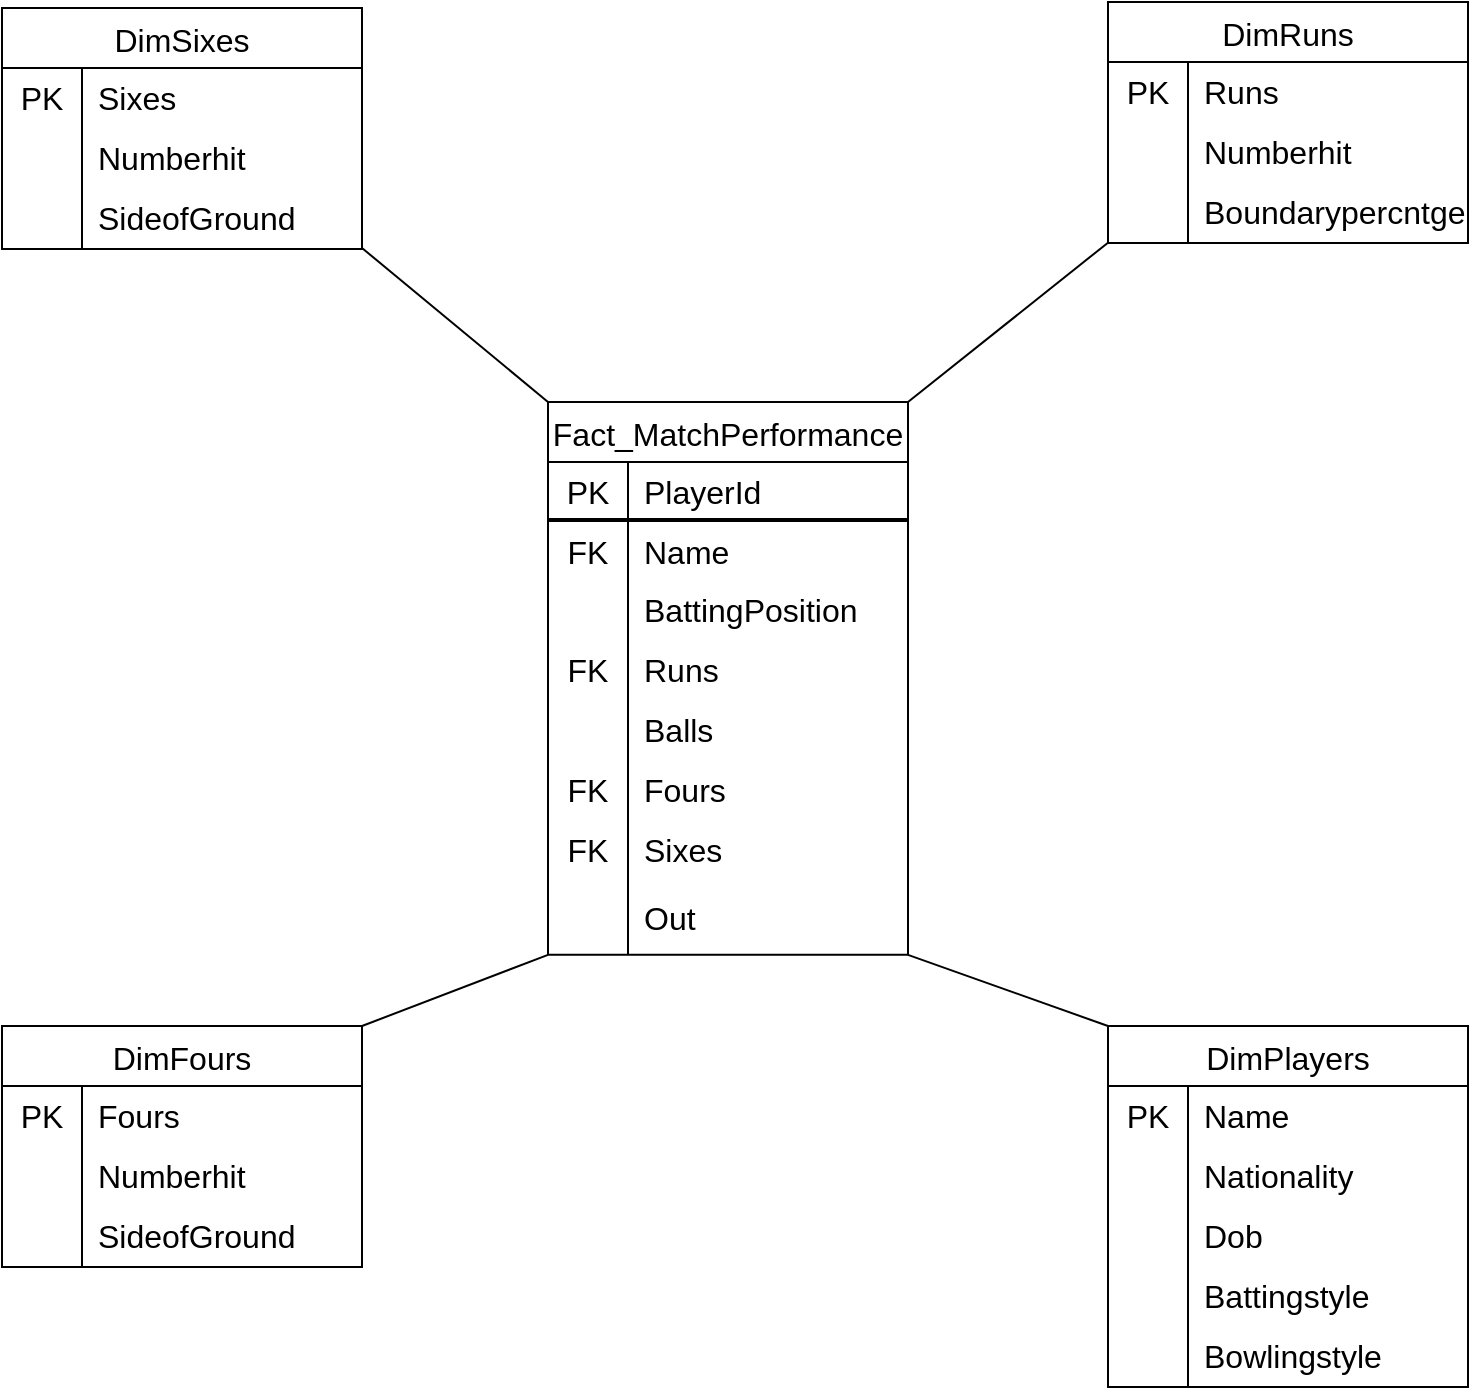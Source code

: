 <mxfile version="22.1.4" type="device">
  <diagram name="Page-1" id="H5CghPXGnOloKTKKzgU8">
    <mxGraphModel dx="81" dy="45" grid="0" gridSize="10" guides="1" tooltips="1" connect="1" arrows="1" fold="1" page="0" pageScale="1" pageWidth="850" pageHeight="1100" math="0" shadow="0">
      <root>
        <mxCell id="0" />
        <mxCell id="1" parent="0" />
        <mxCell id="o7xLJKJ5I_x6CWPfIabL-2" value="Fact_MatchPerformance" style="shape=table;startSize=30;container=1;collapsible=0;childLayout=tableLayout;fixedRows=1;rowLines=0;fontStyle=0;strokeColor=default;fontSize=16;" vertex="1" parent="1">
          <mxGeometry x="278" y="455" width="180" height="276.417" as="geometry" />
        </mxCell>
        <mxCell id="o7xLJKJ5I_x6CWPfIabL-3" value="" style="shape=tableRow;horizontal=0;startSize=0;swimlaneHead=0;swimlaneBody=0;top=0;left=0;bottom=0;right=0;collapsible=0;dropTarget=0;fillColor=none;points=[[0,0.5],[1,0.5]];portConstraint=eastwest;strokeColor=inherit;fontSize=16;" vertex="1" parent="o7xLJKJ5I_x6CWPfIabL-2">
          <mxGeometry y="30" width="180" height="30" as="geometry" />
        </mxCell>
        <mxCell id="o7xLJKJ5I_x6CWPfIabL-4" value="PK" style="shape=partialRectangle;html=1;whiteSpace=wrap;connectable=0;fillColor=none;top=0;left=0;bottom=0;right=0;overflow=hidden;pointerEvents=1;strokeColor=inherit;fontSize=16;" vertex="1" parent="o7xLJKJ5I_x6CWPfIabL-3">
          <mxGeometry width="40" height="30" as="geometry">
            <mxRectangle width="40" height="30" as="alternateBounds" />
          </mxGeometry>
        </mxCell>
        <mxCell id="o7xLJKJ5I_x6CWPfIabL-5" value="PlayerId" style="shape=partialRectangle;html=1;whiteSpace=wrap;connectable=0;fillColor=none;top=0;left=0;bottom=0;right=0;align=left;spacingLeft=6;overflow=hidden;strokeColor=inherit;fontSize=16;" vertex="1" parent="o7xLJKJ5I_x6CWPfIabL-3">
          <mxGeometry x="40" width="140" height="30" as="geometry">
            <mxRectangle width="140" height="30" as="alternateBounds" />
          </mxGeometry>
        </mxCell>
        <mxCell id="o7xLJKJ5I_x6CWPfIabL-6" value="" style="shape=tableRow;horizontal=0;startSize=0;swimlaneHead=0;swimlaneBody=0;top=0;left=0;bottom=0;right=0;collapsible=0;dropTarget=0;fillColor=none;points=[[0,0.5],[1,0.5]];portConstraint=eastwest;strokeColor=inherit;fontSize=16;" vertex="1" parent="o7xLJKJ5I_x6CWPfIabL-2">
          <mxGeometry y="60" width="180" height="29" as="geometry" />
        </mxCell>
        <mxCell id="o7xLJKJ5I_x6CWPfIabL-7" value="FK" style="shape=partialRectangle;html=1;whiteSpace=wrap;connectable=0;fillColor=none;top=0;left=0;bottom=0;right=0;overflow=hidden;strokeColor=inherit;fontSize=16;" vertex="1" parent="o7xLJKJ5I_x6CWPfIabL-6">
          <mxGeometry width="40" height="29" as="geometry">
            <mxRectangle width="40" height="29" as="alternateBounds" />
          </mxGeometry>
        </mxCell>
        <mxCell id="o7xLJKJ5I_x6CWPfIabL-8" value="Name" style="shape=partialRectangle;html=1;whiteSpace=wrap;connectable=0;fillColor=none;top=0;left=0;bottom=0;right=0;align=left;spacingLeft=6;overflow=hidden;strokeColor=inherit;fontSize=16;" vertex="1" parent="o7xLJKJ5I_x6CWPfIabL-6">
          <mxGeometry x="40" width="140" height="29" as="geometry">
            <mxRectangle width="140" height="29" as="alternateBounds" />
          </mxGeometry>
        </mxCell>
        <mxCell id="o7xLJKJ5I_x6CWPfIabL-9" value="" style="shape=tableRow;horizontal=0;startSize=0;swimlaneHead=0;swimlaneBody=0;top=0;left=0;bottom=0;right=0;collapsible=0;dropTarget=0;fillColor=none;points=[[0,0.5],[1,0.5]];portConstraint=eastwest;strokeColor=inherit;fontSize=16;" vertex="1" parent="o7xLJKJ5I_x6CWPfIabL-2">
          <mxGeometry y="89" width="180" height="30" as="geometry" />
        </mxCell>
        <mxCell id="o7xLJKJ5I_x6CWPfIabL-10" value="" style="shape=partialRectangle;html=1;whiteSpace=wrap;connectable=0;fillColor=none;top=0;left=0;bottom=0;right=0;overflow=hidden;strokeColor=inherit;fontSize=16;" vertex="1" parent="o7xLJKJ5I_x6CWPfIabL-9">
          <mxGeometry width="40" height="30" as="geometry">
            <mxRectangle width="40" height="30" as="alternateBounds" />
          </mxGeometry>
        </mxCell>
        <mxCell id="o7xLJKJ5I_x6CWPfIabL-11" value="BattingPosition" style="shape=partialRectangle;html=1;whiteSpace=wrap;connectable=0;fillColor=none;top=0;left=0;bottom=0;right=0;align=left;spacingLeft=6;overflow=hidden;strokeColor=inherit;fontSize=16;" vertex="1" parent="o7xLJKJ5I_x6CWPfIabL-9">
          <mxGeometry x="40" width="140" height="30" as="geometry">
            <mxRectangle width="140" height="30" as="alternateBounds" />
          </mxGeometry>
        </mxCell>
        <mxCell id="o7xLJKJ5I_x6CWPfIabL-22" value="" style="shape=tableRow;horizontal=0;startSize=0;swimlaneHead=0;swimlaneBody=0;top=0;left=0;bottom=0;right=0;collapsible=0;dropTarget=0;fillColor=none;points=[[0,0.5],[1,0.5]];portConstraint=eastwest;strokeColor=inherit;fontSize=16;" vertex="1" parent="o7xLJKJ5I_x6CWPfIabL-2">
          <mxGeometry y="119" width="180" height="30" as="geometry" />
        </mxCell>
        <mxCell id="o7xLJKJ5I_x6CWPfIabL-23" value="FK" style="shape=partialRectangle;html=1;whiteSpace=wrap;connectable=0;fillColor=none;top=0;left=0;bottom=0;right=0;overflow=hidden;strokeColor=inherit;fontSize=16;" vertex="1" parent="o7xLJKJ5I_x6CWPfIabL-22">
          <mxGeometry width="40" height="30" as="geometry">
            <mxRectangle width="40" height="30" as="alternateBounds" />
          </mxGeometry>
        </mxCell>
        <mxCell id="o7xLJKJ5I_x6CWPfIabL-24" value="Runs" style="shape=partialRectangle;html=1;whiteSpace=wrap;connectable=0;fillColor=none;top=0;left=0;bottom=0;right=0;align=left;spacingLeft=6;overflow=hidden;strokeColor=inherit;fontSize=16;" vertex="1" parent="o7xLJKJ5I_x6CWPfIabL-22">
          <mxGeometry x="40" width="140" height="30" as="geometry">
            <mxRectangle width="140" height="30" as="alternateBounds" />
          </mxGeometry>
        </mxCell>
        <mxCell id="o7xLJKJ5I_x6CWPfIabL-38" value="" style="shape=tableRow;horizontal=0;startSize=0;swimlaneHead=0;swimlaneBody=0;top=0;left=0;bottom=0;right=0;collapsible=0;dropTarget=0;fillColor=none;points=[[0,0.5],[1,0.5]];portConstraint=eastwest;strokeColor=inherit;fontSize=16;" vertex="1" parent="o7xLJKJ5I_x6CWPfIabL-2">
          <mxGeometry y="149" width="180" height="30" as="geometry" />
        </mxCell>
        <mxCell id="o7xLJKJ5I_x6CWPfIabL-39" value="" style="shape=partialRectangle;html=1;whiteSpace=wrap;connectable=0;fillColor=none;top=0;left=0;bottom=0;right=0;overflow=hidden;strokeColor=inherit;fontSize=16;" vertex="1" parent="o7xLJKJ5I_x6CWPfIabL-38">
          <mxGeometry width="40" height="30" as="geometry">
            <mxRectangle width="40" height="30" as="alternateBounds" />
          </mxGeometry>
        </mxCell>
        <mxCell id="o7xLJKJ5I_x6CWPfIabL-40" value="Balls" style="shape=partialRectangle;html=1;whiteSpace=wrap;connectable=0;fillColor=none;top=0;left=0;bottom=0;right=0;align=left;spacingLeft=6;overflow=hidden;strokeColor=inherit;fontSize=16;" vertex="1" parent="o7xLJKJ5I_x6CWPfIabL-38">
          <mxGeometry x="40" width="140" height="30" as="geometry">
            <mxRectangle width="140" height="30" as="alternateBounds" />
          </mxGeometry>
        </mxCell>
        <mxCell id="o7xLJKJ5I_x6CWPfIabL-41" value="" style="shape=tableRow;horizontal=0;startSize=0;swimlaneHead=0;swimlaneBody=0;top=0;left=0;bottom=0;right=0;collapsible=0;dropTarget=0;fillColor=none;points=[[0,0.5],[1,0.5]];portConstraint=eastwest;strokeColor=inherit;fontSize=16;" vertex="1" parent="o7xLJKJ5I_x6CWPfIabL-2">
          <mxGeometry y="179" width="180" height="30" as="geometry" />
        </mxCell>
        <mxCell id="o7xLJKJ5I_x6CWPfIabL-42" value="FK" style="shape=partialRectangle;html=1;whiteSpace=wrap;connectable=0;fillColor=none;top=0;left=0;bottom=0;right=0;overflow=hidden;strokeColor=inherit;fontSize=16;" vertex="1" parent="o7xLJKJ5I_x6CWPfIabL-41">
          <mxGeometry width="40" height="30" as="geometry">
            <mxRectangle width="40" height="30" as="alternateBounds" />
          </mxGeometry>
        </mxCell>
        <mxCell id="o7xLJKJ5I_x6CWPfIabL-43" value="Fours" style="shape=partialRectangle;html=1;whiteSpace=wrap;connectable=0;fillColor=none;top=0;left=0;bottom=0;right=0;align=left;spacingLeft=6;overflow=hidden;strokeColor=inherit;fontSize=16;" vertex="1" parent="o7xLJKJ5I_x6CWPfIabL-41">
          <mxGeometry x="40" width="140" height="30" as="geometry">
            <mxRectangle width="140" height="30" as="alternateBounds" />
          </mxGeometry>
        </mxCell>
        <mxCell id="o7xLJKJ5I_x6CWPfIabL-44" value="" style="shape=tableRow;horizontal=0;startSize=0;swimlaneHead=0;swimlaneBody=0;top=0;left=0;bottom=0;right=0;collapsible=0;dropTarget=0;fillColor=none;points=[[0,0.5],[1,0.5]];portConstraint=eastwest;strokeColor=inherit;fontSize=16;" vertex="1" parent="o7xLJKJ5I_x6CWPfIabL-2">
          <mxGeometry y="209" width="180" height="30" as="geometry" />
        </mxCell>
        <mxCell id="o7xLJKJ5I_x6CWPfIabL-45" value="FK" style="shape=partialRectangle;html=1;whiteSpace=wrap;connectable=0;fillColor=none;top=0;left=0;bottom=0;right=0;overflow=hidden;strokeColor=inherit;fontSize=16;" vertex="1" parent="o7xLJKJ5I_x6CWPfIabL-44">
          <mxGeometry width="40" height="30" as="geometry">
            <mxRectangle width="40" height="30" as="alternateBounds" />
          </mxGeometry>
        </mxCell>
        <mxCell id="o7xLJKJ5I_x6CWPfIabL-46" value="Sixes" style="shape=partialRectangle;html=1;whiteSpace=wrap;connectable=0;fillColor=none;top=0;left=0;bottom=0;right=0;align=left;spacingLeft=6;overflow=hidden;strokeColor=inherit;fontSize=16;" vertex="1" parent="o7xLJKJ5I_x6CWPfIabL-44">
          <mxGeometry x="40" width="140" height="30" as="geometry">
            <mxRectangle width="140" height="30" as="alternateBounds" />
          </mxGeometry>
        </mxCell>
        <mxCell id="o7xLJKJ5I_x6CWPfIabL-47" value="" style="shape=tableRow;horizontal=0;startSize=0;swimlaneHead=0;swimlaneBody=0;top=0;left=0;bottom=0;right=0;collapsible=0;dropTarget=0;fillColor=none;points=[[0,0.5],[1,0.5]];portConstraint=eastwest;strokeColor=inherit;fontSize=16;" vertex="1" parent="o7xLJKJ5I_x6CWPfIabL-2">
          <mxGeometry y="239" width="180" height="37" as="geometry" />
        </mxCell>
        <mxCell id="o7xLJKJ5I_x6CWPfIabL-48" value="" style="shape=partialRectangle;html=1;whiteSpace=wrap;connectable=0;fillColor=none;top=0;left=0;bottom=0;right=0;overflow=hidden;strokeColor=inherit;fontSize=16;" vertex="1" parent="o7xLJKJ5I_x6CWPfIabL-47">
          <mxGeometry width="40" height="37" as="geometry">
            <mxRectangle width="40" height="37" as="alternateBounds" />
          </mxGeometry>
        </mxCell>
        <mxCell id="o7xLJKJ5I_x6CWPfIabL-49" value="Out" style="shape=partialRectangle;html=1;whiteSpace=wrap;connectable=0;fillColor=none;top=0;left=0;bottom=0;right=0;align=left;spacingLeft=6;overflow=hidden;strokeColor=inherit;fontSize=16;" vertex="1" parent="o7xLJKJ5I_x6CWPfIabL-47">
          <mxGeometry x="40" width="140" height="37" as="geometry">
            <mxRectangle width="140" height="37" as="alternateBounds" />
          </mxGeometry>
        </mxCell>
        <mxCell id="o7xLJKJ5I_x6CWPfIabL-56" value="DimPlayers" style="shape=table;startSize=30;container=1;collapsible=0;childLayout=tableLayout;fixedRows=1;rowLines=0;fontStyle=0;strokeColor=default;fontSize=16;" vertex="1" parent="1">
          <mxGeometry x="558" y="767" width="180" height="180.5" as="geometry" />
        </mxCell>
        <mxCell id="o7xLJKJ5I_x6CWPfIabL-60" value="" style="shape=tableRow;horizontal=0;startSize=0;swimlaneHead=0;swimlaneBody=0;top=0;left=0;bottom=0;right=0;collapsible=0;dropTarget=0;fillColor=none;points=[[0,0.5],[1,0.5]];portConstraint=eastwest;strokeColor=inherit;fontSize=16;" vertex="1" parent="o7xLJKJ5I_x6CWPfIabL-56">
          <mxGeometry y="30" width="180" height="30" as="geometry" />
        </mxCell>
        <mxCell id="o7xLJKJ5I_x6CWPfIabL-61" value="PK" style="shape=partialRectangle;html=1;whiteSpace=wrap;connectable=0;fillColor=none;top=0;left=0;bottom=0;right=0;overflow=hidden;strokeColor=inherit;fontSize=16;" vertex="1" parent="o7xLJKJ5I_x6CWPfIabL-60">
          <mxGeometry width="40" height="30" as="geometry">
            <mxRectangle width="40" height="30" as="alternateBounds" />
          </mxGeometry>
        </mxCell>
        <mxCell id="o7xLJKJ5I_x6CWPfIabL-62" value="Name" style="shape=partialRectangle;html=1;whiteSpace=wrap;connectable=0;fillColor=none;top=0;left=0;bottom=0;right=0;align=left;spacingLeft=6;overflow=hidden;strokeColor=inherit;fontSize=16;" vertex="1" parent="o7xLJKJ5I_x6CWPfIabL-60">
          <mxGeometry x="40" width="140" height="30" as="geometry">
            <mxRectangle width="140" height="30" as="alternateBounds" />
          </mxGeometry>
        </mxCell>
        <mxCell id="o7xLJKJ5I_x6CWPfIabL-63" value="" style="shape=tableRow;horizontal=0;startSize=0;swimlaneHead=0;swimlaneBody=0;top=0;left=0;bottom=0;right=0;collapsible=0;dropTarget=0;fillColor=none;points=[[0,0.5],[1,0.5]];portConstraint=eastwest;strokeColor=inherit;fontSize=16;" vertex="1" parent="o7xLJKJ5I_x6CWPfIabL-56">
          <mxGeometry y="60" width="180" height="30" as="geometry" />
        </mxCell>
        <mxCell id="o7xLJKJ5I_x6CWPfIabL-64" value="" style="shape=partialRectangle;html=1;whiteSpace=wrap;connectable=0;fillColor=none;top=0;left=0;bottom=0;right=0;overflow=hidden;strokeColor=inherit;fontSize=16;" vertex="1" parent="o7xLJKJ5I_x6CWPfIabL-63">
          <mxGeometry width="40" height="30" as="geometry">
            <mxRectangle width="40" height="30" as="alternateBounds" />
          </mxGeometry>
        </mxCell>
        <mxCell id="o7xLJKJ5I_x6CWPfIabL-65" value="Nationality" style="shape=partialRectangle;html=1;whiteSpace=wrap;connectable=0;fillColor=none;top=0;left=0;bottom=0;right=0;align=left;spacingLeft=6;overflow=hidden;strokeColor=inherit;fontSize=16;" vertex="1" parent="o7xLJKJ5I_x6CWPfIabL-63">
          <mxGeometry x="40" width="140" height="30" as="geometry">
            <mxRectangle width="140" height="30" as="alternateBounds" />
          </mxGeometry>
        </mxCell>
        <mxCell id="o7xLJKJ5I_x6CWPfIabL-66" value="" style="shape=tableRow;horizontal=0;startSize=0;swimlaneHead=0;swimlaneBody=0;top=0;left=0;bottom=0;right=0;collapsible=0;dropTarget=0;fillColor=none;points=[[0,0.5],[1,0.5]];portConstraint=eastwest;strokeColor=inherit;fontSize=16;" vertex="1" parent="o7xLJKJ5I_x6CWPfIabL-56">
          <mxGeometry y="90" width="180" height="30" as="geometry" />
        </mxCell>
        <mxCell id="o7xLJKJ5I_x6CWPfIabL-67" value="" style="shape=partialRectangle;html=1;whiteSpace=wrap;connectable=0;fillColor=none;top=0;left=0;bottom=0;right=0;overflow=hidden;strokeColor=inherit;fontSize=16;" vertex="1" parent="o7xLJKJ5I_x6CWPfIabL-66">
          <mxGeometry width="40" height="30" as="geometry">
            <mxRectangle width="40" height="30" as="alternateBounds" />
          </mxGeometry>
        </mxCell>
        <mxCell id="o7xLJKJ5I_x6CWPfIabL-68" value="Dob" style="shape=partialRectangle;html=1;whiteSpace=wrap;connectable=0;fillColor=none;top=0;left=0;bottom=0;right=0;align=left;spacingLeft=6;overflow=hidden;strokeColor=inherit;fontSize=16;" vertex="1" parent="o7xLJKJ5I_x6CWPfIabL-66">
          <mxGeometry x="40" width="140" height="30" as="geometry">
            <mxRectangle width="140" height="30" as="alternateBounds" />
          </mxGeometry>
        </mxCell>
        <mxCell id="o7xLJKJ5I_x6CWPfIabL-69" value="" style="shape=tableRow;horizontal=0;startSize=0;swimlaneHead=0;swimlaneBody=0;top=0;left=0;bottom=0;right=0;collapsible=0;dropTarget=0;fillColor=none;points=[[0,0.5],[1,0.5]];portConstraint=eastwest;strokeColor=inherit;fontSize=16;" vertex="1" parent="o7xLJKJ5I_x6CWPfIabL-56">
          <mxGeometry y="120" width="180" height="30" as="geometry" />
        </mxCell>
        <mxCell id="o7xLJKJ5I_x6CWPfIabL-70" value="" style="shape=partialRectangle;html=1;whiteSpace=wrap;connectable=0;fillColor=none;top=0;left=0;bottom=0;right=0;overflow=hidden;strokeColor=inherit;fontSize=16;" vertex="1" parent="o7xLJKJ5I_x6CWPfIabL-69">
          <mxGeometry width="40" height="30" as="geometry">
            <mxRectangle width="40" height="30" as="alternateBounds" />
          </mxGeometry>
        </mxCell>
        <mxCell id="o7xLJKJ5I_x6CWPfIabL-71" value="Battingstyle" style="shape=partialRectangle;html=1;whiteSpace=wrap;connectable=0;fillColor=none;top=0;left=0;bottom=0;right=0;align=left;spacingLeft=6;overflow=hidden;strokeColor=inherit;fontSize=16;" vertex="1" parent="o7xLJKJ5I_x6CWPfIabL-69">
          <mxGeometry x="40" width="140" height="30" as="geometry">
            <mxRectangle width="140" height="30" as="alternateBounds" />
          </mxGeometry>
        </mxCell>
        <mxCell id="o7xLJKJ5I_x6CWPfIabL-72" value="" style="shape=tableRow;horizontal=0;startSize=0;swimlaneHead=0;swimlaneBody=0;top=0;left=0;bottom=0;right=0;collapsible=0;dropTarget=0;fillColor=none;points=[[0,0.5],[1,0.5]];portConstraint=eastwest;strokeColor=inherit;fontSize=16;" vertex="1" parent="o7xLJKJ5I_x6CWPfIabL-56">
          <mxGeometry y="150" width="180" height="30" as="geometry" />
        </mxCell>
        <mxCell id="o7xLJKJ5I_x6CWPfIabL-73" value="" style="shape=partialRectangle;html=1;whiteSpace=wrap;connectable=0;fillColor=none;top=0;left=0;bottom=0;right=0;overflow=hidden;strokeColor=inherit;fontSize=16;" vertex="1" parent="o7xLJKJ5I_x6CWPfIabL-72">
          <mxGeometry width="40" height="30" as="geometry">
            <mxRectangle width="40" height="30" as="alternateBounds" />
          </mxGeometry>
        </mxCell>
        <mxCell id="o7xLJKJ5I_x6CWPfIabL-74" value="Bowlingstyle" style="shape=partialRectangle;html=1;whiteSpace=wrap;connectable=0;fillColor=none;top=0;left=0;bottom=0;right=0;align=left;spacingLeft=6;overflow=hidden;strokeColor=inherit;fontSize=16;" vertex="1" parent="o7xLJKJ5I_x6CWPfIabL-72">
          <mxGeometry x="40" width="140" height="30" as="geometry">
            <mxRectangle width="140" height="30" as="alternateBounds" />
          </mxGeometry>
        </mxCell>
        <mxCell id="o7xLJKJ5I_x6CWPfIabL-81" value="" style="line;strokeWidth=2;html=1;" vertex="1" parent="1">
          <mxGeometry x="278" y="509" width="180" height="10" as="geometry" />
        </mxCell>
        <mxCell id="o7xLJKJ5I_x6CWPfIabL-83" value="DimFours" style="shape=table;startSize=30;container=1;collapsible=0;childLayout=tableLayout;fixedRows=1;rowLines=0;fontStyle=0;strokeColor=default;fontSize=16;" vertex="1" parent="1">
          <mxGeometry x="5" y="767" width="180" height="120.5" as="geometry" />
        </mxCell>
        <mxCell id="o7xLJKJ5I_x6CWPfIabL-87" value="" style="shape=tableRow;horizontal=0;startSize=0;swimlaneHead=0;swimlaneBody=0;top=0;left=0;bottom=0;right=0;collapsible=0;dropTarget=0;fillColor=none;points=[[0,0.5],[1,0.5]];portConstraint=eastwest;strokeColor=inherit;fontSize=16;" vertex="1" parent="o7xLJKJ5I_x6CWPfIabL-83">
          <mxGeometry y="30" width="180" height="30" as="geometry" />
        </mxCell>
        <mxCell id="o7xLJKJ5I_x6CWPfIabL-88" value="PK" style="shape=partialRectangle;html=1;whiteSpace=wrap;connectable=0;fillColor=none;top=0;left=0;bottom=0;right=0;overflow=hidden;strokeColor=inherit;fontSize=16;" vertex="1" parent="o7xLJKJ5I_x6CWPfIabL-87">
          <mxGeometry width="40" height="30" as="geometry">
            <mxRectangle width="40" height="30" as="alternateBounds" />
          </mxGeometry>
        </mxCell>
        <mxCell id="o7xLJKJ5I_x6CWPfIabL-89" value="Fours" style="shape=partialRectangle;html=1;whiteSpace=wrap;connectable=0;fillColor=none;top=0;left=0;bottom=0;right=0;align=left;spacingLeft=6;overflow=hidden;strokeColor=inherit;fontSize=16;" vertex="1" parent="o7xLJKJ5I_x6CWPfIabL-87">
          <mxGeometry x="40" width="140" height="30" as="geometry">
            <mxRectangle width="140" height="30" as="alternateBounds" />
          </mxGeometry>
        </mxCell>
        <mxCell id="o7xLJKJ5I_x6CWPfIabL-90" value="" style="shape=tableRow;horizontal=0;startSize=0;swimlaneHead=0;swimlaneBody=0;top=0;left=0;bottom=0;right=0;collapsible=0;dropTarget=0;fillColor=none;points=[[0,0.5],[1,0.5]];portConstraint=eastwest;strokeColor=inherit;fontSize=16;" vertex="1" parent="o7xLJKJ5I_x6CWPfIabL-83">
          <mxGeometry y="60" width="180" height="30" as="geometry" />
        </mxCell>
        <mxCell id="o7xLJKJ5I_x6CWPfIabL-91" value="" style="shape=partialRectangle;html=1;whiteSpace=wrap;connectable=0;fillColor=none;top=0;left=0;bottom=0;right=0;overflow=hidden;strokeColor=inherit;fontSize=16;" vertex="1" parent="o7xLJKJ5I_x6CWPfIabL-90">
          <mxGeometry width="40" height="30" as="geometry">
            <mxRectangle width="40" height="30" as="alternateBounds" />
          </mxGeometry>
        </mxCell>
        <mxCell id="o7xLJKJ5I_x6CWPfIabL-92" value="Numberhit" style="shape=partialRectangle;html=1;whiteSpace=wrap;connectable=0;fillColor=none;top=0;left=0;bottom=0;right=0;align=left;spacingLeft=6;overflow=hidden;strokeColor=inherit;fontSize=16;" vertex="1" parent="o7xLJKJ5I_x6CWPfIabL-90">
          <mxGeometry x="40" width="140" height="30" as="geometry">
            <mxRectangle width="140" height="30" as="alternateBounds" />
          </mxGeometry>
        </mxCell>
        <mxCell id="o7xLJKJ5I_x6CWPfIabL-93" value="" style="shape=tableRow;horizontal=0;startSize=0;swimlaneHead=0;swimlaneBody=0;top=0;left=0;bottom=0;right=0;collapsible=0;dropTarget=0;fillColor=none;points=[[0,0.5],[1,0.5]];portConstraint=eastwest;strokeColor=inherit;fontSize=16;" vertex="1" parent="o7xLJKJ5I_x6CWPfIabL-83">
          <mxGeometry y="90" width="180" height="30" as="geometry" />
        </mxCell>
        <mxCell id="o7xLJKJ5I_x6CWPfIabL-94" value="" style="shape=partialRectangle;html=1;whiteSpace=wrap;connectable=0;fillColor=none;top=0;left=0;bottom=0;right=0;overflow=hidden;strokeColor=inherit;fontSize=16;" vertex="1" parent="o7xLJKJ5I_x6CWPfIabL-93">
          <mxGeometry width="40" height="30" as="geometry">
            <mxRectangle width="40" height="30" as="alternateBounds" />
          </mxGeometry>
        </mxCell>
        <mxCell id="o7xLJKJ5I_x6CWPfIabL-95" value="SideofGround" style="shape=partialRectangle;html=1;whiteSpace=wrap;connectable=0;fillColor=none;top=0;left=0;bottom=0;right=0;align=left;spacingLeft=6;overflow=hidden;strokeColor=inherit;fontSize=16;" vertex="1" parent="o7xLJKJ5I_x6CWPfIabL-93">
          <mxGeometry x="40" width="140" height="30" as="geometry">
            <mxRectangle width="140" height="30" as="alternateBounds" />
          </mxGeometry>
        </mxCell>
        <mxCell id="o7xLJKJ5I_x6CWPfIabL-99" value="DimSixes" style="shape=table;startSize=30;container=1;collapsible=0;childLayout=tableLayout;fixedRows=1;rowLines=0;fontStyle=0;strokeColor=default;fontSize=16;" vertex="1" parent="1">
          <mxGeometry x="5" y="258" width="180" height="120.5" as="geometry" />
        </mxCell>
        <mxCell id="o7xLJKJ5I_x6CWPfIabL-100" value="" style="shape=tableRow;horizontal=0;startSize=0;swimlaneHead=0;swimlaneBody=0;top=0;left=0;bottom=0;right=0;collapsible=0;dropTarget=0;fillColor=none;points=[[0,0.5],[1,0.5]];portConstraint=eastwest;strokeColor=inherit;fontSize=16;" vertex="1" parent="o7xLJKJ5I_x6CWPfIabL-99">
          <mxGeometry y="30" width="180" height="30" as="geometry" />
        </mxCell>
        <mxCell id="o7xLJKJ5I_x6CWPfIabL-101" value="PK" style="shape=partialRectangle;html=1;whiteSpace=wrap;connectable=0;fillColor=none;top=0;left=0;bottom=0;right=0;overflow=hidden;strokeColor=inherit;fontSize=16;" vertex="1" parent="o7xLJKJ5I_x6CWPfIabL-100">
          <mxGeometry width="40" height="30" as="geometry">
            <mxRectangle width="40" height="30" as="alternateBounds" />
          </mxGeometry>
        </mxCell>
        <mxCell id="o7xLJKJ5I_x6CWPfIabL-102" value="Sixes" style="shape=partialRectangle;html=1;whiteSpace=wrap;connectable=0;fillColor=none;top=0;left=0;bottom=0;right=0;align=left;spacingLeft=6;overflow=hidden;strokeColor=inherit;fontSize=16;" vertex="1" parent="o7xLJKJ5I_x6CWPfIabL-100">
          <mxGeometry x="40" width="140" height="30" as="geometry">
            <mxRectangle width="140" height="30" as="alternateBounds" />
          </mxGeometry>
        </mxCell>
        <mxCell id="o7xLJKJ5I_x6CWPfIabL-103" value="" style="shape=tableRow;horizontal=0;startSize=0;swimlaneHead=0;swimlaneBody=0;top=0;left=0;bottom=0;right=0;collapsible=0;dropTarget=0;fillColor=none;points=[[0,0.5],[1,0.5]];portConstraint=eastwest;strokeColor=inherit;fontSize=16;" vertex="1" parent="o7xLJKJ5I_x6CWPfIabL-99">
          <mxGeometry y="60" width="180" height="30" as="geometry" />
        </mxCell>
        <mxCell id="o7xLJKJ5I_x6CWPfIabL-104" value="" style="shape=partialRectangle;html=1;whiteSpace=wrap;connectable=0;fillColor=none;top=0;left=0;bottom=0;right=0;overflow=hidden;strokeColor=inherit;fontSize=16;" vertex="1" parent="o7xLJKJ5I_x6CWPfIabL-103">
          <mxGeometry width="40" height="30" as="geometry">
            <mxRectangle width="40" height="30" as="alternateBounds" />
          </mxGeometry>
        </mxCell>
        <mxCell id="o7xLJKJ5I_x6CWPfIabL-105" value="Numberhit" style="shape=partialRectangle;html=1;whiteSpace=wrap;connectable=0;fillColor=none;top=0;left=0;bottom=0;right=0;align=left;spacingLeft=6;overflow=hidden;strokeColor=inherit;fontSize=16;" vertex="1" parent="o7xLJKJ5I_x6CWPfIabL-103">
          <mxGeometry x="40" width="140" height="30" as="geometry">
            <mxRectangle width="140" height="30" as="alternateBounds" />
          </mxGeometry>
        </mxCell>
        <mxCell id="o7xLJKJ5I_x6CWPfIabL-106" value="" style="shape=tableRow;horizontal=0;startSize=0;swimlaneHead=0;swimlaneBody=0;top=0;left=0;bottom=0;right=0;collapsible=0;dropTarget=0;fillColor=none;points=[[0,0.5],[1,0.5]];portConstraint=eastwest;strokeColor=inherit;fontSize=16;" vertex="1" parent="o7xLJKJ5I_x6CWPfIabL-99">
          <mxGeometry y="90" width="180" height="30" as="geometry" />
        </mxCell>
        <mxCell id="o7xLJKJ5I_x6CWPfIabL-107" value="" style="shape=partialRectangle;html=1;whiteSpace=wrap;connectable=0;fillColor=none;top=0;left=0;bottom=0;right=0;overflow=hidden;strokeColor=inherit;fontSize=16;" vertex="1" parent="o7xLJKJ5I_x6CWPfIabL-106">
          <mxGeometry width="40" height="30" as="geometry">
            <mxRectangle width="40" height="30" as="alternateBounds" />
          </mxGeometry>
        </mxCell>
        <mxCell id="o7xLJKJ5I_x6CWPfIabL-108" value="SideofGround" style="shape=partialRectangle;html=1;whiteSpace=wrap;connectable=0;fillColor=none;top=0;left=0;bottom=0;right=0;align=left;spacingLeft=6;overflow=hidden;strokeColor=inherit;fontSize=16;" vertex="1" parent="o7xLJKJ5I_x6CWPfIabL-106">
          <mxGeometry x="40" width="140" height="30" as="geometry">
            <mxRectangle width="140" height="30" as="alternateBounds" />
          </mxGeometry>
        </mxCell>
        <mxCell id="o7xLJKJ5I_x6CWPfIabL-110" value="" style="endArrow=none;html=1;rounded=0;exitX=1;exitY=0;exitDx=0;exitDy=0;entryX=0;entryY=1;entryDx=0;entryDy=0;" edge="1" parent="1" source="o7xLJKJ5I_x6CWPfIabL-83" target="o7xLJKJ5I_x6CWPfIabL-2">
          <mxGeometry width="50" height="50" relative="1" as="geometry">
            <mxPoint x="323" y="638" as="sourcePoint" />
            <mxPoint x="373" y="588" as="targetPoint" />
          </mxGeometry>
        </mxCell>
        <mxCell id="o7xLJKJ5I_x6CWPfIabL-111" value="" style="endArrow=none;html=1;rounded=0;exitX=0;exitY=0;exitDx=0;exitDy=0;entryX=1;entryY=1;entryDx=0;entryDy=0;" edge="1" parent="1" source="o7xLJKJ5I_x6CWPfIabL-56" target="o7xLJKJ5I_x6CWPfIabL-2">
          <mxGeometry width="50" height="50" relative="1" as="geometry">
            <mxPoint x="406" y="656" as="sourcePoint" />
            <mxPoint x="456" y="606" as="targetPoint" />
          </mxGeometry>
        </mxCell>
        <mxCell id="o7xLJKJ5I_x6CWPfIabL-112" value="" style="endArrow=none;html=1;rounded=0;exitX=0;exitY=0;exitDx=0;exitDy=0;" edge="1" parent="1" source="o7xLJKJ5I_x6CWPfIabL-2">
          <mxGeometry width="50" height="50" relative="1" as="geometry">
            <mxPoint x="280" y="448" as="sourcePoint" />
            <mxPoint x="185" y="378" as="targetPoint" />
          </mxGeometry>
        </mxCell>
        <mxCell id="o7xLJKJ5I_x6CWPfIabL-113" value="DimRuns" style="shape=table;startSize=30;container=1;collapsible=0;childLayout=tableLayout;fixedRows=1;rowLines=0;fontStyle=0;strokeColor=default;fontSize=16;" vertex="1" parent="1">
          <mxGeometry x="558" y="255" width="180" height="120.5" as="geometry" />
        </mxCell>
        <mxCell id="o7xLJKJ5I_x6CWPfIabL-114" value="" style="shape=tableRow;horizontal=0;startSize=0;swimlaneHead=0;swimlaneBody=0;top=0;left=0;bottom=0;right=0;collapsible=0;dropTarget=0;fillColor=none;points=[[0,0.5],[1,0.5]];portConstraint=eastwest;strokeColor=inherit;fontSize=16;" vertex="1" parent="o7xLJKJ5I_x6CWPfIabL-113">
          <mxGeometry y="30" width="180" height="30" as="geometry" />
        </mxCell>
        <mxCell id="o7xLJKJ5I_x6CWPfIabL-115" value="PK" style="shape=partialRectangle;html=1;whiteSpace=wrap;connectable=0;fillColor=none;top=0;left=0;bottom=0;right=0;overflow=hidden;strokeColor=inherit;fontSize=16;" vertex="1" parent="o7xLJKJ5I_x6CWPfIabL-114">
          <mxGeometry width="40" height="30" as="geometry">
            <mxRectangle width="40" height="30" as="alternateBounds" />
          </mxGeometry>
        </mxCell>
        <mxCell id="o7xLJKJ5I_x6CWPfIabL-116" value="Runs" style="shape=partialRectangle;html=1;whiteSpace=wrap;connectable=0;fillColor=none;top=0;left=0;bottom=0;right=0;align=left;spacingLeft=6;overflow=hidden;strokeColor=inherit;fontSize=16;" vertex="1" parent="o7xLJKJ5I_x6CWPfIabL-114">
          <mxGeometry x="40" width="140" height="30" as="geometry">
            <mxRectangle width="140" height="30" as="alternateBounds" />
          </mxGeometry>
        </mxCell>
        <mxCell id="o7xLJKJ5I_x6CWPfIabL-117" value="" style="shape=tableRow;horizontal=0;startSize=0;swimlaneHead=0;swimlaneBody=0;top=0;left=0;bottom=0;right=0;collapsible=0;dropTarget=0;fillColor=none;points=[[0,0.5],[1,0.5]];portConstraint=eastwest;strokeColor=inherit;fontSize=16;" vertex="1" parent="o7xLJKJ5I_x6CWPfIabL-113">
          <mxGeometry y="60" width="180" height="30" as="geometry" />
        </mxCell>
        <mxCell id="o7xLJKJ5I_x6CWPfIabL-118" value="" style="shape=partialRectangle;html=1;whiteSpace=wrap;connectable=0;fillColor=none;top=0;left=0;bottom=0;right=0;overflow=hidden;strokeColor=inherit;fontSize=16;" vertex="1" parent="o7xLJKJ5I_x6CWPfIabL-117">
          <mxGeometry width="40" height="30" as="geometry">
            <mxRectangle width="40" height="30" as="alternateBounds" />
          </mxGeometry>
        </mxCell>
        <mxCell id="o7xLJKJ5I_x6CWPfIabL-119" value="Numberhit" style="shape=partialRectangle;html=1;whiteSpace=wrap;connectable=0;fillColor=none;top=0;left=0;bottom=0;right=0;align=left;spacingLeft=6;overflow=hidden;strokeColor=inherit;fontSize=16;" vertex="1" parent="o7xLJKJ5I_x6CWPfIabL-117">
          <mxGeometry x="40" width="140" height="30" as="geometry">
            <mxRectangle width="140" height="30" as="alternateBounds" />
          </mxGeometry>
        </mxCell>
        <mxCell id="o7xLJKJ5I_x6CWPfIabL-120" value="" style="shape=tableRow;horizontal=0;startSize=0;swimlaneHead=0;swimlaneBody=0;top=0;left=0;bottom=0;right=0;collapsible=0;dropTarget=0;fillColor=none;points=[[0,0.5],[1,0.5]];portConstraint=eastwest;strokeColor=inherit;fontSize=16;" vertex="1" parent="o7xLJKJ5I_x6CWPfIabL-113">
          <mxGeometry y="90" width="180" height="30" as="geometry" />
        </mxCell>
        <mxCell id="o7xLJKJ5I_x6CWPfIabL-121" value="" style="shape=partialRectangle;html=1;whiteSpace=wrap;connectable=0;fillColor=none;top=0;left=0;bottom=0;right=0;overflow=hidden;strokeColor=inherit;fontSize=16;" vertex="1" parent="o7xLJKJ5I_x6CWPfIabL-120">
          <mxGeometry width="40" height="30" as="geometry">
            <mxRectangle width="40" height="30" as="alternateBounds" />
          </mxGeometry>
        </mxCell>
        <mxCell id="o7xLJKJ5I_x6CWPfIabL-122" value="Boundarypercntge" style="shape=partialRectangle;html=1;whiteSpace=wrap;connectable=0;fillColor=none;top=0;left=0;bottom=0;right=0;align=left;spacingLeft=6;overflow=hidden;strokeColor=inherit;fontSize=16;" vertex="1" parent="o7xLJKJ5I_x6CWPfIabL-120">
          <mxGeometry x="40" width="140" height="30" as="geometry">
            <mxRectangle width="140" height="30" as="alternateBounds" />
          </mxGeometry>
        </mxCell>
        <mxCell id="o7xLJKJ5I_x6CWPfIabL-123" value="" style="endArrow=none;html=1;rounded=0;entryX=0;entryY=1.011;entryDx=0;entryDy=0;entryPerimeter=0;exitX=1;exitY=0;exitDx=0;exitDy=0;" edge="1" parent="1" source="o7xLJKJ5I_x6CWPfIabL-2" target="o7xLJKJ5I_x6CWPfIabL-120">
          <mxGeometry width="50" height="50" relative="1" as="geometry">
            <mxPoint x="372" y="273" as="sourcePoint" />
            <mxPoint x="422" y="223" as="targetPoint" />
          </mxGeometry>
        </mxCell>
      </root>
    </mxGraphModel>
  </diagram>
</mxfile>
